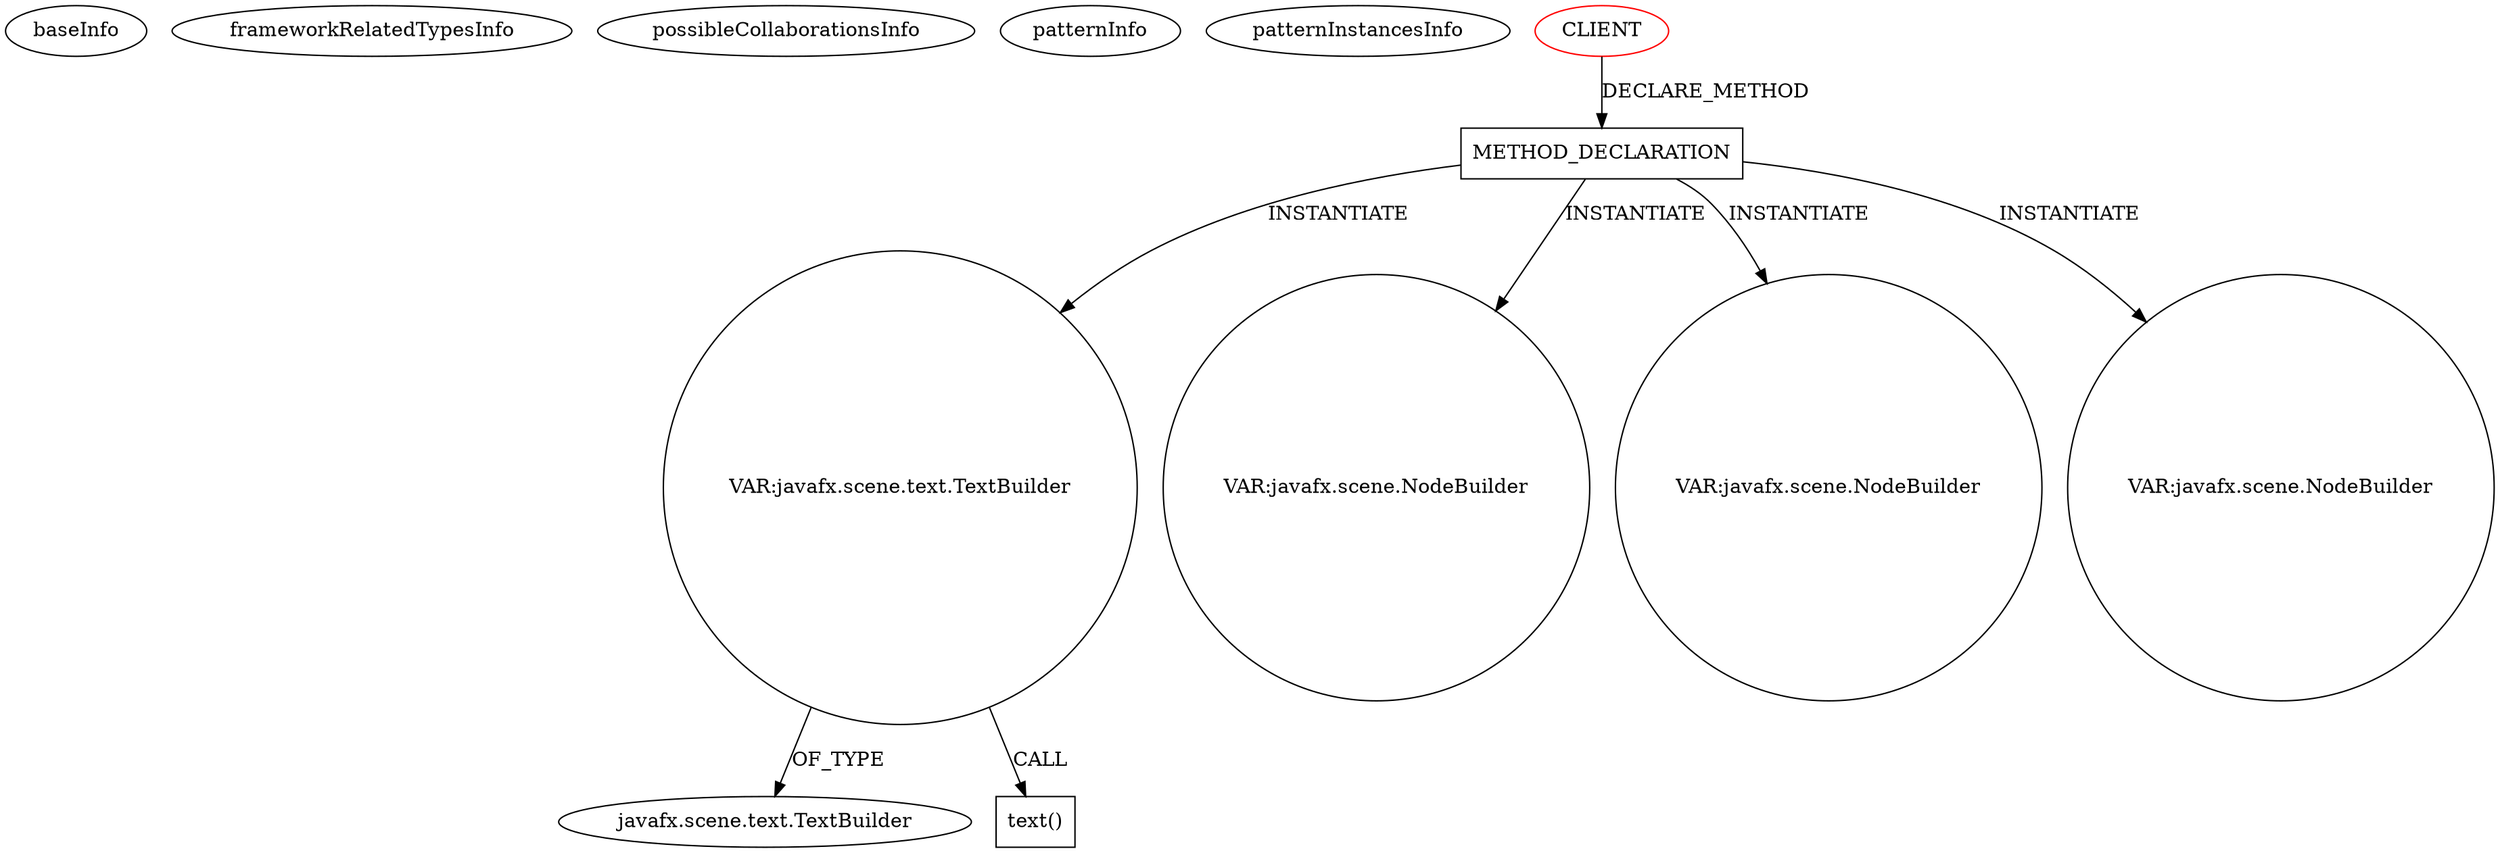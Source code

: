 digraph {
baseInfo[graphId=4124,category="pattern",isAnonymous=false,possibleRelation=false]
frameworkRelatedTypesInfo[]
possibleCollaborationsInfo[]
patternInfo[frequency=2.0,patternRootClient=0]
patternInstancesInfo[0="glurbi-labifx~/glurbi-labifx/labifx-master/src/main/java/glurbi/labifx/Menu.java~Menu~2763",1="yorlov-VirtualPointer~/yorlov-VirtualPointer/VirtualPointer-master/src/com/blogspot/captain1653/options/OptionsStage.java~OptionsStage~4889"]
50[label="javafx.scene.text.TextBuilder",vertexType="FRAMEWORK_CLASS_TYPE",isFrameworkType=false]
267[label="VAR:javafx.scene.text.TextBuilder",vertexType="VARIABLE_EXPRESION",isFrameworkType=false,shape=circle]
268[label="text()",vertexType="INSIDE_CALL",isFrameworkType=false,shape=box]
16[label="METHOD_DECLARATION",vertexType="CLIENT_METHOD_DECLARATION",isFrameworkType=false,shape=box]
0[label="CLIENT",vertexType="ROOT_CLIENT_CLASS_DECLARATION",isFrameworkType=false,color=red]
131[label="VAR:javafx.scene.NodeBuilder",vertexType="VARIABLE_EXPRESION",isFrameworkType=false,shape=circle]
173[label="VAR:javafx.scene.NodeBuilder",vertexType="VARIABLE_EXPRESION",isFrameworkType=false,shape=circle]
51[label="VAR:javafx.scene.NodeBuilder",vertexType="VARIABLE_EXPRESION",isFrameworkType=false,shape=circle]
16->267[label="INSTANTIATE"]
267->268[label="CALL"]
16->173[label="INSTANTIATE"]
16->51[label="INSTANTIATE"]
16->131[label="INSTANTIATE"]
267->50[label="OF_TYPE"]
0->16[label="DECLARE_METHOD"]
}
